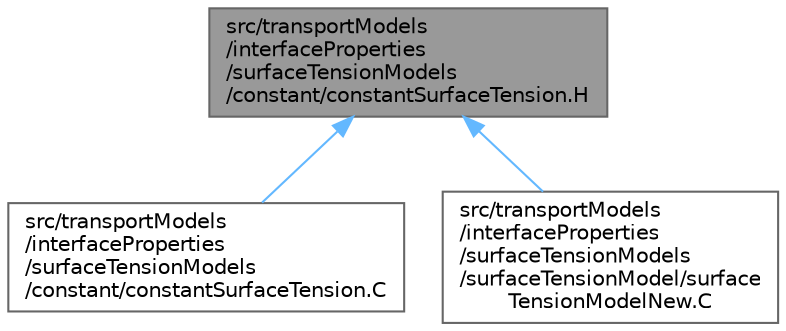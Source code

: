 digraph "src/transportModels/interfaceProperties/surfaceTensionModels/constant/constantSurfaceTension.H"
{
 // LATEX_PDF_SIZE
  bgcolor="transparent";
  edge [fontname=Helvetica,fontsize=10,labelfontname=Helvetica,labelfontsize=10];
  node [fontname=Helvetica,fontsize=10,shape=box,height=0.2,width=0.4];
  Node1 [id="Node000001",label="src/transportModels\l/interfaceProperties\l/surfaceTensionModels\l/constant/constantSurfaceTension.H",height=0.2,width=0.4,color="gray40", fillcolor="grey60", style="filled", fontcolor="black",tooltip=" "];
  Node1 -> Node2 [id="edge1_Node000001_Node000002",dir="back",color="steelblue1",style="solid",tooltip=" "];
  Node2 [id="Node000002",label="src/transportModels\l/interfaceProperties\l/surfaceTensionModels\l/constant/constantSurfaceTension.C",height=0.2,width=0.4,color="grey40", fillcolor="white", style="filled",URL="$constantSurfaceTension_8C.html",tooltip=" "];
  Node1 -> Node3 [id="edge2_Node000001_Node000003",dir="back",color="steelblue1",style="solid",tooltip=" "];
  Node3 [id="Node000003",label="src/transportModels\l/interfaceProperties\l/surfaceTensionModels\l/surfaceTensionModel/surface\lTensionModelNew.C",height=0.2,width=0.4,color="grey40", fillcolor="white", style="filled",URL="$surfaceTensionModelNew_8C.html",tooltip=" "];
}

